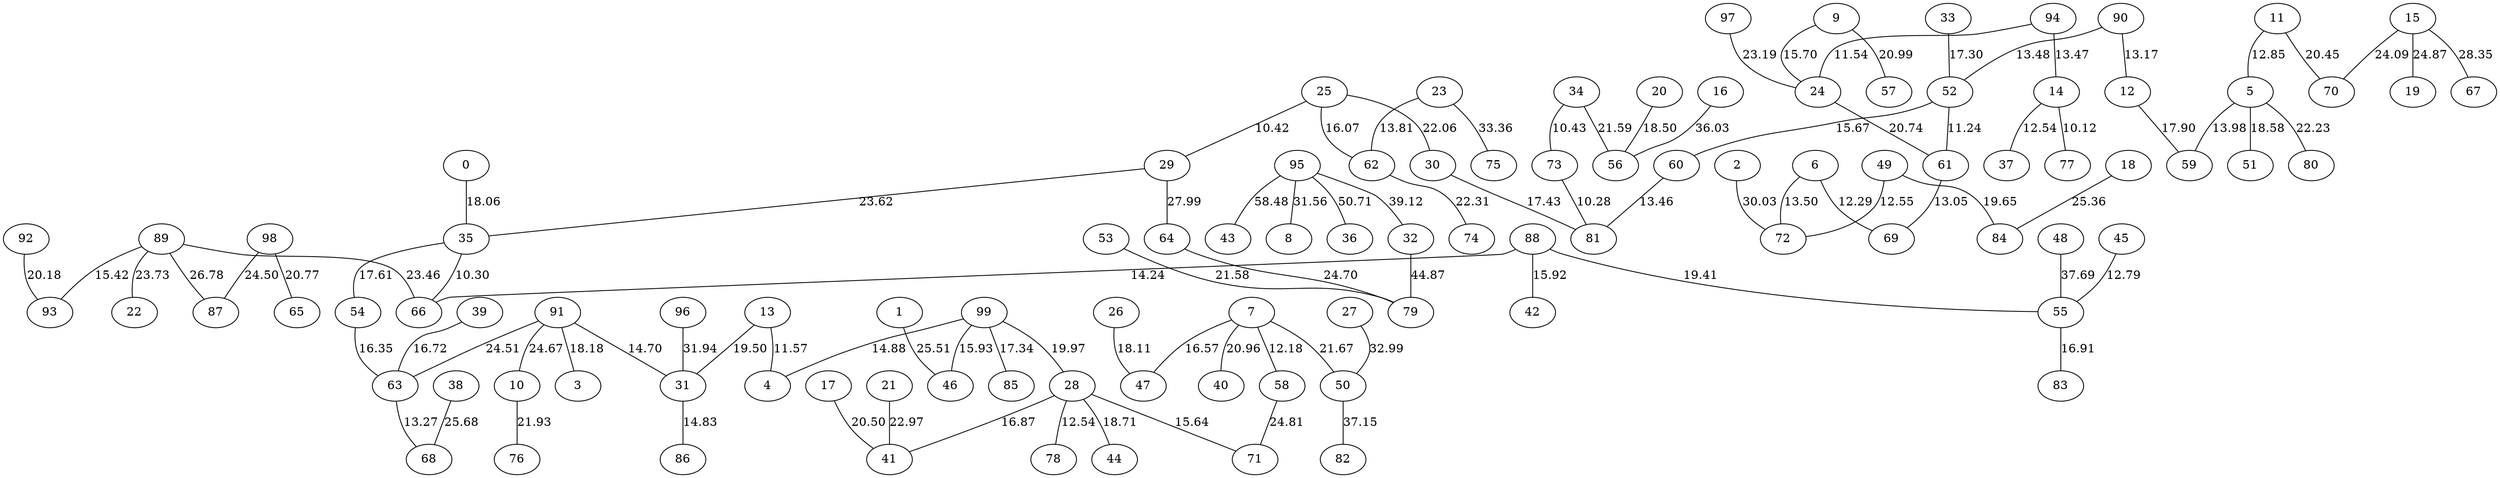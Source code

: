 graph G{
88--66 [label=14.24];
88--42 [label=15.92];
88--55 [label=19.41];
89--93 [label=15.42];
89--66 [label=23.46];
89--22 [label=23.73];
89--87 [label=26.78];
90--12 [label=13.17];
90--52 [label=13.48];
91--31 [label=14.70];
91--3 [label=18.18];
91--63 [label=24.51];
91--10 [label=24.67];
92--93 [label=20.18];
94--24 [label=11.54];
94--14 [label=13.47];
95--8 [label=31.56];
95--32 [label=39.12];
95--36 [label=50.71];
95--43 [label=58.48];
96--31 [label=31.94];
97--24 [label=23.19];
98--65 [label=20.77];
98--87 [label=24.50];
10--76 [label=21.93];
11--5 [label=12.85];
11--70 [label=20.45];
99--4 [label=14.88];
99--46 [label=15.93];
99--85 [label=17.34];
99--28 [label=19.97];
12--59 [label=17.90];
13--4 [label=11.57];
13--31 [label=19.50];
14--77 [label=10.12];
14--37 [label=12.54];
15--70 [label=24.09];
15--19 [label=24.87];
15--67 [label=28.35];
16--56 [label=36.03];
17--41 [label=20.50];
18--84 [label=25.36];
0--35 [label=18.06];
1--46 [label=25.51];
2--72 [label=30.03];
5--59 [label=13.98];
5--51 [label=18.58];
5--80 [label=22.23];
6--69 [label=12.29];
6--72 [label=13.50];
7--58 [label=12.18];
7--47 [label=16.57];
7--40 [label=20.96];
7--50 [label=21.67];
9--24 [label=15.70];
9--57 [label=20.99];
20--56 [label=18.50];
21--41 [label=22.97];
23--62 [label=13.81];
23--75 [label=33.36];
24--61 [label=20.74];
25--29 [label=10.42];
25--62 [label=16.07];
25--30 [label=22.06];
26--47 [label=18.11];
27--50 [label=32.99];
28--78 [label=12.54];
28--71 [label=15.64];
28--41 [label=16.87];
28--44 [label=18.71];
29--35 [label=23.62];
29--64 [label=27.99];
30--81 [label=17.43];
31--86 [label=14.83];
32--79 [label=44.87];
33--52 [label=17.30];
34--73 [label=10.43];
34--56 [label=21.59];
35--66 [label=10.30];
35--54 [label=17.61];
38--68 [label=25.68];
39--63 [label=16.72];
45--55 [label=12.79];
48--55 [label=37.69];
49--72 [label=12.55];
49--84 [label=19.65];
50--82 [label=37.15];
52--61 [label=11.24];
52--60 [label=15.67];
53--79 [label=21.58];
54--63 [label=16.35];
55--83 [label=16.91];
58--71 [label=24.81];
60--81 [label=13.46];
61--69 [label=13.05];
62--74 [label=22.31];
63--68 [label=13.27];
64--79 [label=24.70];
73--81 [label=10.28];
}